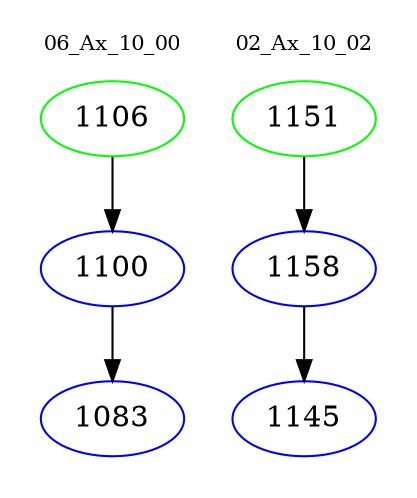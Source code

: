 digraph{
subgraph cluster_0 {
color = white
label = "06_Ax_10_00";
fontsize=10;
T0_1106 [label="1106", color="green"]
T0_1106 -> T0_1100 [color="black"]
T0_1100 [label="1100", color="blue"]
T0_1100 -> T0_1083 [color="black"]
T0_1083 [label="1083", color="blue"]
}
subgraph cluster_1 {
color = white
label = "02_Ax_10_02";
fontsize=10;
T1_1151 [label="1151", color="green"]
T1_1151 -> T1_1158 [color="black"]
T1_1158 [label="1158", color="blue"]
T1_1158 -> T1_1145 [color="black"]
T1_1145 [label="1145", color="blue"]
}
}

